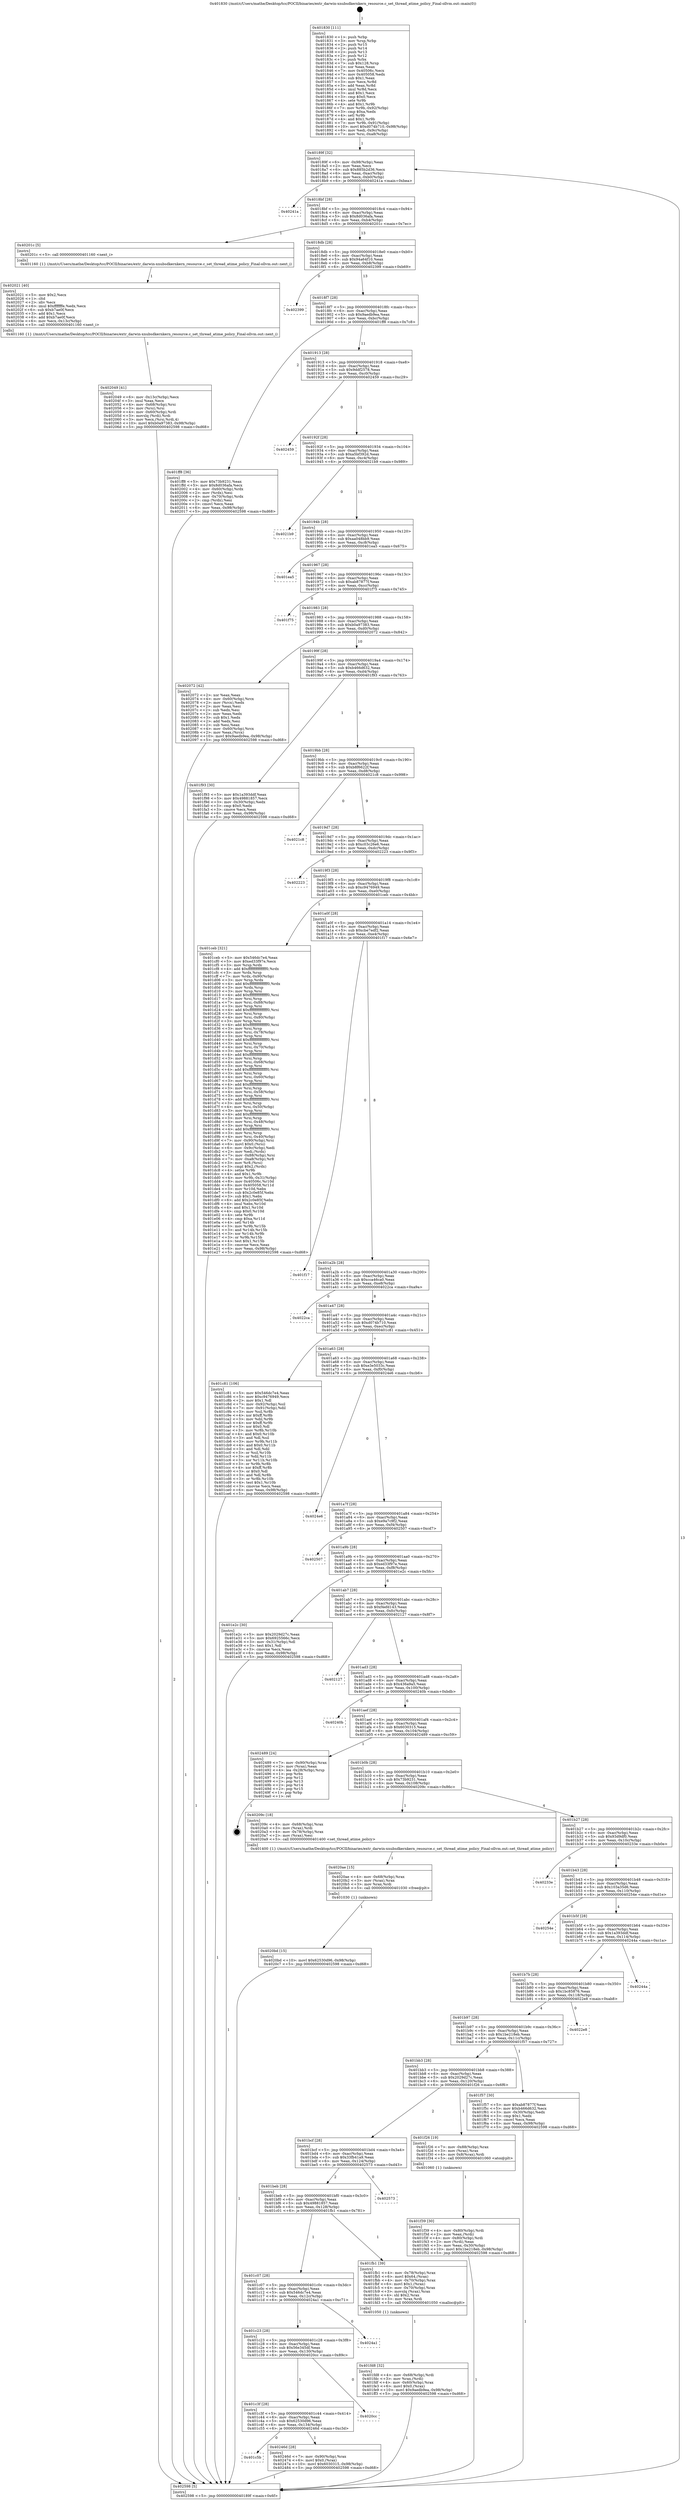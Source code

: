 digraph "0x401830" {
  label = "0x401830 (/mnt/c/Users/mathe/Desktop/tcc/POCII/binaries/extr_darwin-xnubsdkernkern_resource.c_set_thread_atime_policy_Final-ollvm.out::main(0))"
  labelloc = "t"
  node[shape=record]

  Entry [label="",width=0.3,height=0.3,shape=circle,fillcolor=black,style=filled]
  "0x40189f" [label="{
     0x40189f [32]\l
     | [instrs]\l
     &nbsp;&nbsp;0x40189f \<+6\>: mov -0x98(%rbp),%eax\l
     &nbsp;&nbsp;0x4018a5 \<+2\>: mov %eax,%ecx\l
     &nbsp;&nbsp;0x4018a7 \<+6\>: sub $0x885b2d36,%ecx\l
     &nbsp;&nbsp;0x4018ad \<+6\>: mov %eax,-0xac(%rbp)\l
     &nbsp;&nbsp;0x4018b3 \<+6\>: mov %ecx,-0xb0(%rbp)\l
     &nbsp;&nbsp;0x4018b9 \<+6\>: je 000000000040241a \<main+0xbea\>\l
  }"]
  "0x40241a" [label="{
     0x40241a\l
  }", style=dashed]
  "0x4018bf" [label="{
     0x4018bf [28]\l
     | [instrs]\l
     &nbsp;&nbsp;0x4018bf \<+5\>: jmp 00000000004018c4 \<main+0x94\>\l
     &nbsp;&nbsp;0x4018c4 \<+6\>: mov -0xac(%rbp),%eax\l
     &nbsp;&nbsp;0x4018ca \<+5\>: sub $0x8d036afa,%eax\l
     &nbsp;&nbsp;0x4018cf \<+6\>: mov %eax,-0xb4(%rbp)\l
     &nbsp;&nbsp;0x4018d5 \<+6\>: je 000000000040201c \<main+0x7ec\>\l
  }"]
  Exit [label="",width=0.3,height=0.3,shape=circle,fillcolor=black,style=filled,peripheries=2]
  "0x40201c" [label="{
     0x40201c [5]\l
     | [instrs]\l
     &nbsp;&nbsp;0x40201c \<+5\>: call 0000000000401160 \<next_i\>\l
     | [calls]\l
     &nbsp;&nbsp;0x401160 \{1\} (/mnt/c/Users/mathe/Desktop/tcc/POCII/binaries/extr_darwin-xnubsdkernkern_resource.c_set_thread_atime_policy_Final-ollvm.out::next_i)\l
  }"]
  "0x4018db" [label="{
     0x4018db [28]\l
     | [instrs]\l
     &nbsp;&nbsp;0x4018db \<+5\>: jmp 00000000004018e0 \<main+0xb0\>\l
     &nbsp;&nbsp;0x4018e0 \<+6\>: mov -0xac(%rbp),%eax\l
     &nbsp;&nbsp;0x4018e6 \<+5\>: sub $0x94a64f10,%eax\l
     &nbsp;&nbsp;0x4018eb \<+6\>: mov %eax,-0xb8(%rbp)\l
     &nbsp;&nbsp;0x4018f1 \<+6\>: je 0000000000402399 \<main+0xb69\>\l
  }"]
  "0x401c5b" [label="{
     0x401c5b\l
  }", style=dashed]
  "0x402399" [label="{
     0x402399\l
  }", style=dashed]
  "0x4018f7" [label="{
     0x4018f7 [28]\l
     | [instrs]\l
     &nbsp;&nbsp;0x4018f7 \<+5\>: jmp 00000000004018fc \<main+0xcc\>\l
     &nbsp;&nbsp;0x4018fc \<+6\>: mov -0xac(%rbp),%eax\l
     &nbsp;&nbsp;0x401902 \<+5\>: sub $0x9aedb9ea,%eax\l
     &nbsp;&nbsp;0x401907 \<+6\>: mov %eax,-0xbc(%rbp)\l
     &nbsp;&nbsp;0x40190d \<+6\>: je 0000000000401ff8 \<main+0x7c8\>\l
  }"]
  "0x40246d" [label="{
     0x40246d [28]\l
     | [instrs]\l
     &nbsp;&nbsp;0x40246d \<+7\>: mov -0x90(%rbp),%rax\l
     &nbsp;&nbsp;0x402474 \<+6\>: movl $0x0,(%rax)\l
     &nbsp;&nbsp;0x40247a \<+10\>: movl $0x6030315,-0x98(%rbp)\l
     &nbsp;&nbsp;0x402484 \<+5\>: jmp 0000000000402598 \<main+0xd68\>\l
  }"]
  "0x401ff8" [label="{
     0x401ff8 [36]\l
     | [instrs]\l
     &nbsp;&nbsp;0x401ff8 \<+5\>: mov $0x73b9231,%eax\l
     &nbsp;&nbsp;0x401ffd \<+5\>: mov $0x8d036afa,%ecx\l
     &nbsp;&nbsp;0x402002 \<+4\>: mov -0x60(%rbp),%rdx\l
     &nbsp;&nbsp;0x402006 \<+2\>: mov (%rdx),%esi\l
     &nbsp;&nbsp;0x402008 \<+4\>: mov -0x70(%rbp),%rdx\l
     &nbsp;&nbsp;0x40200c \<+2\>: cmp (%rdx),%esi\l
     &nbsp;&nbsp;0x40200e \<+3\>: cmovl %ecx,%eax\l
     &nbsp;&nbsp;0x402011 \<+6\>: mov %eax,-0x98(%rbp)\l
     &nbsp;&nbsp;0x402017 \<+5\>: jmp 0000000000402598 \<main+0xd68\>\l
  }"]
  "0x401913" [label="{
     0x401913 [28]\l
     | [instrs]\l
     &nbsp;&nbsp;0x401913 \<+5\>: jmp 0000000000401918 \<main+0xe8\>\l
     &nbsp;&nbsp;0x401918 \<+6\>: mov -0xac(%rbp),%eax\l
     &nbsp;&nbsp;0x40191e \<+5\>: sub $0x9ddf2578,%eax\l
     &nbsp;&nbsp;0x401923 \<+6\>: mov %eax,-0xc0(%rbp)\l
     &nbsp;&nbsp;0x401929 \<+6\>: je 0000000000402459 \<main+0xc29\>\l
  }"]
  "0x401c3f" [label="{
     0x401c3f [28]\l
     | [instrs]\l
     &nbsp;&nbsp;0x401c3f \<+5\>: jmp 0000000000401c44 \<main+0x414\>\l
     &nbsp;&nbsp;0x401c44 \<+6\>: mov -0xac(%rbp),%eax\l
     &nbsp;&nbsp;0x401c4a \<+5\>: sub $0x62530d96,%eax\l
     &nbsp;&nbsp;0x401c4f \<+6\>: mov %eax,-0x134(%rbp)\l
     &nbsp;&nbsp;0x401c55 \<+6\>: je 000000000040246d \<main+0xc3d\>\l
  }"]
  "0x402459" [label="{
     0x402459\l
  }", style=dashed]
  "0x40192f" [label="{
     0x40192f [28]\l
     | [instrs]\l
     &nbsp;&nbsp;0x40192f \<+5\>: jmp 0000000000401934 \<main+0x104\>\l
     &nbsp;&nbsp;0x401934 \<+6\>: mov -0xac(%rbp),%eax\l
     &nbsp;&nbsp;0x40193a \<+5\>: sub $0xa5bf392d,%eax\l
     &nbsp;&nbsp;0x40193f \<+6\>: mov %eax,-0xc4(%rbp)\l
     &nbsp;&nbsp;0x401945 \<+6\>: je 00000000004021b9 \<main+0x989\>\l
  }"]
  "0x4020cc" [label="{
     0x4020cc\l
  }", style=dashed]
  "0x4021b9" [label="{
     0x4021b9\l
  }", style=dashed]
  "0x40194b" [label="{
     0x40194b [28]\l
     | [instrs]\l
     &nbsp;&nbsp;0x40194b \<+5\>: jmp 0000000000401950 \<main+0x120\>\l
     &nbsp;&nbsp;0x401950 \<+6\>: mov -0xac(%rbp),%eax\l
     &nbsp;&nbsp;0x401956 \<+5\>: sub $0xaa048bb9,%eax\l
     &nbsp;&nbsp;0x40195b \<+6\>: mov %eax,-0xc8(%rbp)\l
     &nbsp;&nbsp;0x401961 \<+6\>: je 0000000000401ea5 \<main+0x675\>\l
  }"]
  "0x401c23" [label="{
     0x401c23 [28]\l
     | [instrs]\l
     &nbsp;&nbsp;0x401c23 \<+5\>: jmp 0000000000401c28 \<main+0x3f8\>\l
     &nbsp;&nbsp;0x401c28 \<+6\>: mov -0xac(%rbp),%eax\l
     &nbsp;&nbsp;0x401c2e \<+5\>: sub $0x56e345df,%eax\l
     &nbsp;&nbsp;0x401c33 \<+6\>: mov %eax,-0x130(%rbp)\l
     &nbsp;&nbsp;0x401c39 \<+6\>: je 00000000004020cc \<main+0x89c\>\l
  }"]
  "0x401ea5" [label="{
     0x401ea5\l
  }", style=dashed]
  "0x401967" [label="{
     0x401967 [28]\l
     | [instrs]\l
     &nbsp;&nbsp;0x401967 \<+5\>: jmp 000000000040196c \<main+0x13c\>\l
     &nbsp;&nbsp;0x40196c \<+6\>: mov -0xac(%rbp),%eax\l
     &nbsp;&nbsp;0x401972 \<+5\>: sub $0xab87877f,%eax\l
     &nbsp;&nbsp;0x401977 \<+6\>: mov %eax,-0xcc(%rbp)\l
     &nbsp;&nbsp;0x40197d \<+6\>: je 0000000000401f75 \<main+0x745\>\l
  }"]
  "0x4024a1" [label="{
     0x4024a1\l
  }", style=dashed]
  "0x401f75" [label="{
     0x401f75\l
  }", style=dashed]
  "0x401983" [label="{
     0x401983 [28]\l
     | [instrs]\l
     &nbsp;&nbsp;0x401983 \<+5\>: jmp 0000000000401988 \<main+0x158\>\l
     &nbsp;&nbsp;0x401988 \<+6\>: mov -0xac(%rbp),%eax\l
     &nbsp;&nbsp;0x40198e \<+5\>: sub $0xb0a97383,%eax\l
     &nbsp;&nbsp;0x401993 \<+6\>: mov %eax,-0xd0(%rbp)\l
     &nbsp;&nbsp;0x401999 \<+6\>: je 0000000000402072 \<main+0x842\>\l
  }"]
  "0x4020bd" [label="{
     0x4020bd [15]\l
     | [instrs]\l
     &nbsp;&nbsp;0x4020bd \<+10\>: movl $0x62530d96,-0x98(%rbp)\l
     &nbsp;&nbsp;0x4020c7 \<+5\>: jmp 0000000000402598 \<main+0xd68\>\l
  }"]
  "0x402072" [label="{
     0x402072 [42]\l
     | [instrs]\l
     &nbsp;&nbsp;0x402072 \<+2\>: xor %eax,%eax\l
     &nbsp;&nbsp;0x402074 \<+4\>: mov -0x60(%rbp),%rcx\l
     &nbsp;&nbsp;0x402078 \<+2\>: mov (%rcx),%edx\l
     &nbsp;&nbsp;0x40207a \<+2\>: mov %eax,%esi\l
     &nbsp;&nbsp;0x40207c \<+2\>: sub %edx,%esi\l
     &nbsp;&nbsp;0x40207e \<+2\>: mov %eax,%edx\l
     &nbsp;&nbsp;0x402080 \<+3\>: sub $0x1,%edx\l
     &nbsp;&nbsp;0x402083 \<+2\>: add %edx,%esi\l
     &nbsp;&nbsp;0x402085 \<+2\>: sub %esi,%eax\l
     &nbsp;&nbsp;0x402087 \<+4\>: mov -0x60(%rbp),%rcx\l
     &nbsp;&nbsp;0x40208b \<+2\>: mov %eax,(%rcx)\l
     &nbsp;&nbsp;0x40208d \<+10\>: movl $0x9aedb9ea,-0x98(%rbp)\l
     &nbsp;&nbsp;0x402097 \<+5\>: jmp 0000000000402598 \<main+0xd68\>\l
  }"]
  "0x40199f" [label="{
     0x40199f [28]\l
     | [instrs]\l
     &nbsp;&nbsp;0x40199f \<+5\>: jmp 00000000004019a4 \<main+0x174\>\l
     &nbsp;&nbsp;0x4019a4 \<+6\>: mov -0xac(%rbp),%eax\l
     &nbsp;&nbsp;0x4019aa \<+5\>: sub $0xb466d632,%eax\l
     &nbsp;&nbsp;0x4019af \<+6\>: mov %eax,-0xd4(%rbp)\l
     &nbsp;&nbsp;0x4019b5 \<+6\>: je 0000000000401f93 \<main+0x763\>\l
  }"]
  "0x4020ae" [label="{
     0x4020ae [15]\l
     | [instrs]\l
     &nbsp;&nbsp;0x4020ae \<+4\>: mov -0x68(%rbp),%rax\l
     &nbsp;&nbsp;0x4020b2 \<+3\>: mov (%rax),%rax\l
     &nbsp;&nbsp;0x4020b5 \<+3\>: mov %rax,%rdi\l
     &nbsp;&nbsp;0x4020b8 \<+5\>: call 0000000000401030 \<free@plt\>\l
     | [calls]\l
     &nbsp;&nbsp;0x401030 \{1\} (unknown)\l
  }"]
  "0x401f93" [label="{
     0x401f93 [30]\l
     | [instrs]\l
     &nbsp;&nbsp;0x401f93 \<+5\>: mov $0x1a393ddf,%eax\l
     &nbsp;&nbsp;0x401f98 \<+5\>: mov $0x49881857,%ecx\l
     &nbsp;&nbsp;0x401f9d \<+3\>: mov -0x30(%rbp),%edx\l
     &nbsp;&nbsp;0x401fa0 \<+3\>: cmp $0x0,%edx\l
     &nbsp;&nbsp;0x401fa3 \<+3\>: cmove %ecx,%eax\l
     &nbsp;&nbsp;0x401fa6 \<+6\>: mov %eax,-0x98(%rbp)\l
     &nbsp;&nbsp;0x401fac \<+5\>: jmp 0000000000402598 \<main+0xd68\>\l
  }"]
  "0x4019bb" [label="{
     0x4019bb [28]\l
     | [instrs]\l
     &nbsp;&nbsp;0x4019bb \<+5\>: jmp 00000000004019c0 \<main+0x190\>\l
     &nbsp;&nbsp;0x4019c0 \<+6\>: mov -0xac(%rbp),%eax\l
     &nbsp;&nbsp;0x4019c6 \<+5\>: sub $0xb8f6622f,%eax\l
     &nbsp;&nbsp;0x4019cb \<+6\>: mov %eax,-0xd8(%rbp)\l
     &nbsp;&nbsp;0x4019d1 \<+6\>: je 00000000004021c8 \<main+0x998\>\l
  }"]
  "0x402049" [label="{
     0x402049 [41]\l
     | [instrs]\l
     &nbsp;&nbsp;0x402049 \<+6\>: mov -0x13c(%rbp),%ecx\l
     &nbsp;&nbsp;0x40204f \<+3\>: imul %eax,%ecx\l
     &nbsp;&nbsp;0x402052 \<+4\>: mov -0x68(%rbp),%rsi\l
     &nbsp;&nbsp;0x402056 \<+3\>: mov (%rsi),%rsi\l
     &nbsp;&nbsp;0x402059 \<+4\>: mov -0x60(%rbp),%rdi\l
     &nbsp;&nbsp;0x40205d \<+3\>: movslq (%rdi),%rdi\l
     &nbsp;&nbsp;0x402060 \<+3\>: mov %ecx,(%rsi,%rdi,4)\l
     &nbsp;&nbsp;0x402063 \<+10\>: movl $0xb0a97383,-0x98(%rbp)\l
     &nbsp;&nbsp;0x40206d \<+5\>: jmp 0000000000402598 \<main+0xd68\>\l
  }"]
  "0x4021c8" [label="{
     0x4021c8\l
  }", style=dashed]
  "0x4019d7" [label="{
     0x4019d7 [28]\l
     | [instrs]\l
     &nbsp;&nbsp;0x4019d7 \<+5\>: jmp 00000000004019dc \<main+0x1ac\>\l
     &nbsp;&nbsp;0x4019dc \<+6\>: mov -0xac(%rbp),%eax\l
     &nbsp;&nbsp;0x4019e2 \<+5\>: sub $0xc03c26e6,%eax\l
     &nbsp;&nbsp;0x4019e7 \<+6\>: mov %eax,-0xdc(%rbp)\l
     &nbsp;&nbsp;0x4019ed \<+6\>: je 0000000000402223 \<main+0x9f3\>\l
  }"]
  "0x402021" [label="{
     0x402021 [40]\l
     | [instrs]\l
     &nbsp;&nbsp;0x402021 \<+5\>: mov $0x2,%ecx\l
     &nbsp;&nbsp;0x402026 \<+1\>: cltd\l
     &nbsp;&nbsp;0x402027 \<+2\>: idiv %ecx\l
     &nbsp;&nbsp;0x402029 \<+6\>: imul $0xfffffffe,%edx,%ecx\l
     &nbsp;&nbsp;0x40202f \<+6\>: sub $0xb7ae0f,%ecx\l
     &nbsp;&nbsp;0x402035 \<+3\>: add $0x1,%ecx\l
     &nbsp;&nbsp;0x402038 \<+6\>: add $0xb7ae0f,%ecx\l
     &nbsp;&nbsp;0x40203e \<+6\>: mov %ecx,-0x13c(%rbp)\l
     &nbsp;&nbsp;0x402044 \<+5\>: call 0000000000401160 \<next_i\>\l
     | [calls]\l
     &nbsp;&nbsp;0x401160 \{1\} (/mnt/c/Users/mathe/Desktop/tcc/POCII/binaries/extr_darwin-xnubsdkernkern_resource.c_set_thread_atime_policy_Final-ollvm.out::next_i)\l
  }"]
  "0x402223" [label="{
     0x402223\l
  }", style=dashed]
  "0x4019f3" [label="{
     0x4019f3 [28]\l
     | [instrs]\l
     &nbsp;&nbsp;0x4019f3 \<+5\>: jmp 00000000004019f8 \<main+0x1c8\>\l
     &nbsp;&nbsp;0x4019f8 \<+6\>: mov -0xac(%rbp),%eax\l
     &nbsp;&nbsp;0x4019fe \<+5\>: sub $0xc9476949,%eax\l
     &nbsp;&nbsp;0x401a03 \<+6\>: mov %eax,-0xe0(%rbp)\l
     &nbsp;&nbsp;0x401a09 \<+6\>: je 0000000000401ceb \<main+0x4bb\>\l
  }"]
  "0x401fd8" [label="{
     0x401fd8 [32]\l
     | [instrs]\l
     &nbsp;&nbsp;0x401fd8 \<+4\>: mov -0x68(%rbp),%rdi\l
     &nbsp;&nbsp;0x401fdc \<+3\>: mov %rax,(%rdi)\l
     &nbsp;&nbsp;0x401fdf \<+4\>: mov -0x60(%rbp),%rax\l
     &nbsp;&nbsp;0x401fe3 \<+6\>: movl $0x0,(%rax)\l
     &nbsp;&nbsp;0x401fe9 \<+10\>: movl $0x9aedb9ea,-0x98(%rbp)\l
     &nbsp;&nbsp;0x401ff3 \<+5\>: jmp 0000000000402598 \<main+0xd68\>\l
  }"]
  "0x401ceb" [label="{
     0x401ceb [321]\l
     | [instrs]\l
     &nbsp;&nbsp;0x401ceb \<+5\>: mov $0x546dc7e4,%eax\l
     &nbsp;&nbsp;0x401cf0 \<+5\>: mov $0xed33f97e,%ecx\l
     &nbsp;&nbsp;0x401cf5 \<+3\>: mov %rsp,%rdx\l
     &nbsp;&nbsp;0x401cf8 \<+4\>: add $0xfffffffffffffff0,%rdx\l
     &nbsp;&nbsp;0x401cfc \<+3\>: mov %rdx,%rsp\l
     &nbsp;&nbsp;0x401cff \<+7\>: mov %rdx,-0x90(%rbp)\l
     &nbsp;&nbsp;0x401d06 \<+3\>: mov %rsp,%rdx\l
     &nbsp;&nbsp;0x401d09 \<+4\>: add $0xfffffffffffffff0,%rdx\l
     &nbsp;&nbsp;0x401d0d \<+3\>: mov %rdx,%rsp\l
     &nbsp;&nbsp;0x401d10 \<+3\>: mov %rsp,%rsi\l
     &nbsp;&nbsp;0x401d13 \<+4\>: add $0xfffffffffffffff0,%rsi\l
     &nbsp;&nbsp;0x401d17 \<+3\>: mov %rsi,%rsp\l
     &nbsp;&nbsp;0x401d1a \<+7\>: mov %rsi,-0x88(%rbp)\l
     &nbsp;&nbsp;0x401d21 \<+3\>: mov %rsp,%rsi\l
     &nbsp;&nbsp;0x401d24 \<+4\>: add $0xfffffffffffffff0,%rsi\l
     &nbsp;&nbsp;0x401d28 \<+3\>: mov %rsi,%rsp\l
     &nbsp;&nbsp;0x401d2b \<+4\>: mov %rsi,-0x80(%rbp)\l
     &nbsp;&nbsp;0x401d2f \<+3\>: mov %rsp,%rsi\l
     &nbsp;&nbsp;0x401d32 \<+4\>: add $0xfffffffffffffff0,%rsi\l
     &nbsp;&nbsp;0x401d36 \<+3\>: mov %rsi,%rsp\l
     &nbsp;&nbsp;0x401d39 \<+4\>: mov %rsi,-0x78(%rbp)\l
     &nbsp;&nbsp;0x401d3d \<+3\>: mov %rsp,%rsi\l
     &nbsp;&nbsp;0x401d40 \<+4\>: add $0xfffffffffffffff0,%rsi\l
     &nbsp;&nbsp;0x401d44 \<+3\>: mov %rsi,%rsp\l
     &nbsp;&nbsp;0x401d47 \<+4\>: mov %rsi,-0x70(%rbp)\l
     &nbsp;&nbsp;0x401d4b \<+3\>: mov %rsp,%rsi\l
     &nbsp;&nbsp;0x401d4e \<+4\>: add $0xfffffffffffffff0,%rsi\l
     &nbsp;&nbsp;0x401d52 \<+3\>: mov %rsi,%rsp\l
     &nbsp;&nbsp;0x401d55 \<+4\>: mov %rsi,-0x68(%rbp)\l
     &nbsp;&nbsp;0x401d59 \<+3\>: mov %rsp,%rsi\l
     &nbsp;&nbsp;0x401d5c \<+4\>: add $0xfffffffffffffff0,%rsi\l
     &nbsp;&nbsp;0x401d60 \<+3\>: mov %rsi,%rsp\l
     &nbsp;&nbsp;0x401d63 \<+4\>: mov %rsi,-0x60(%rbp)\l
     &nbsp;&nbsp;0x401d67 \<+3\>: mov %rsp,%rsi\l
     &nbsp;&nbsp;0x401d6a \<+4\>: add $0xfffffffffffffff0,%rsi\l
     &nbsp;&nbsp;0x401d6e \<+3\>: mov %rsi,%rsp\l
     &nbsp;&nbsp;0x401d71 \<+4\>: mov %rsi,-0x58(%rbp)\l
     &nbsp;&nbsp;0x401d75 \<+3\>: mov %rsp,%rsi\l
     &nbsp;&nbsp;0x401d78 \<+4\>: add $0xfffffffffffffff0,%rsi\l
     &nbsp;&nbsp;0x401d7c \<+3\>: mov %rsi,%rsp\l
     &nbsp;&nbsp;0x401d7f \<+4\>: mov %rsi,-0x50(%rbp)\l
     &nbsp;&nbsp;0x401d83 \<+3\>: mov %rsp,%rsi\l
     &nbsp;&nbsp;0x401d86 \<+4\>: add $0xfffffffffffffff0,%rsi\l
     &nbsp;&nbsp;0x401d8a \<+3\>: mov %rsi,%rsp\l
     &nbsp;&nbsp;0x401d8d \<+4\>: mov %rsi,-0x48(%rbp)\l
     &nbsp;&nbsp;0x401d91 \<+3\>: mov %rsp,%rsi\l
     &nbsp;&nbsp;0x401d94 \<+4\>: add $0xfffffffffffffff0,%rsi\l
     &nbsp;&nbsp;0x401d98 \<+3\>: mov %rsi,%rsp\l
     &nbsp;&nbsp;0x401d9b \<+4\>: mov %rsi,-0x40(%rbp)\l
     &nbsp;&nbsp;0x401d9f \<+7\>: mov -0x90(%rbp),%rsi\l
     &nbsp;&nbsp;0x401da6 \<+6\>: movl $0x0,(%rsi)\l
     &nbsp;&nbsp;0x401dac \<+6\>: mov -0x9c(%rbp),%edi\l
     &nbsp;&nbsp;0x401db2 \<+2\>: mov %edi,(%rdx)\l
     &nbsp;&nbsp;0x401db4 \<+7\>: mov -0x88(%rbp),%rsi\l
     &nbsp;&nbsp;0x401dbb \<+7\>: mov -0xa8(%rbp),%r8\l
     &nbsp;&nbsp;0x401dc2 \<+3\>: mov %r8,(%rsi)\l
     &nbsp;&nbsp;0x401dc5 \<+3\>: cmpl $0x2,(%rdx)\l
     &nbsp;&nbsp;0x401dc8 \<+4\>: setne %r9b\l
     &nbsp;&nbsp;0x401dcc \<+4\>: and $0x1,%r9b\l
     &nbsp;&nbsp;0x401dd0 \<+4\>: mov %r9b,-0x31(%rbp)\l
     &nbsp;&nbsp;0x401dd4 \<+8\>: mov 0x40506c,%r10d\l
     &nbsp;&nbsp;0x401ddc \<+8\>: mov 0x405058,%r11d\l
     &nbsp;&nbsp;0x401de4 \<+3\>: mov %r10d,%ebx\l
     &nbsp;&nbsp;0x401de7 \<+6\>: sub $0x2c0e85f,%ebx\l
     &nbsp;&nbsp;0x401ded \<+3\>: sub $0x1,%ebx\l
     &nbsp;&nbsp;0x401df0 \<+6\>: add $0x2c0e85f,%ebx\l
     &nbsp;&nbsp;0x401df6 \<+4\>: imul %ebx,%r10d\l
     &nbsp;&nbsp;0x401dfa \<+4\>: and $0x1,%r10d\l
     &nbsp;&nbsp;0x401dfe \<+4\>: cmp $0x0,%r10d\l
     &nbsp;&nbsp;0x401e02 \<+4\>: sete %r9b\l
     &nbsp;&nbsp;0x401e06 \<+4\>: cmp $0xa,%r11d\l
     &nbsp;&nbsp;0x401e0a \<+4\>: setl %r14b\l
     &nbsp;&nbsp;0x401e0e \<+3\>: mov %r9b,%r15b\l
     &nbsp;&nbsp;0x401e11 \<+3\>: and %r14b,%r15b\l
     &nbsp;&nbsp;0x401e14 \<+3\>: xor %r14b,%r9b\l
     &nbsp;&nbsp;0x401e17 \<+3\>: or %r9b,%r15b\l
     &nbsp;&nbsp;0x401e1a \<+4\>: test $0x1,%r15b\l
     &nbsp;&nbsp;0x401e1e \<+3\>: cmovne %ecx,%eax\l
     &nbsp;&nbsp;0x401e21 \<+6\>: mov %eax,-0x98(%rbp)\l
     &nbsp;&nbsp;0x401e27 \<+5\>: jmp 0000000000402598 \<main+0xd68\>\l
  }"]
  "0x401a0f" [label="{
     0x401a0f [28]\l
     | [instrs]\l
     &nbsp;&nbsp;0x401a0f \<+5\>: jmp 0000000000401a14 \<main+0x1e4\>\l
     &nbsp;&nbsp;0x401a14 \<+6\>: mov -0xac(%rbp),%eax\l
     &nbsp;&nbsp;0x401a1a \<+5\>: sub $0xcbe7edf2,%eax\l
     &nbsp;&nbsp;0x401a1f \<+6\>: mov %eax,-0xe4(%rbp)\l
     &nbsp;&nbsp;0x401a25 \<+6\>: je 0000000000401f17 \<main+0x6e7\>\l
  }"]
  "0x401c07" [label="{
     0x401c07 [28]\l
     | [instrs]\l
     &nbsp;&nbsp;0x401c07 \<+5\>: jmp 0000000000401c0c \<main+0x3dc\>\l
     &nbsp;&nbsp;0x401c0c \<+6\>: mov -0xac(%rbp),%eax\l
     &nbsp;&nbsp;0x401c12 \<+5\>: sub $0x546dc7e4,%eax\l
     &nbsp;&nbsp;0x401c17 \<+6\>: mov %eax,-0x12c(%rbp)\l
     &nbsp;&nbsp;0x401c1d \<+6\>: je 00000000004024a1 \<main+0xc71\>\l
  }"]
  "0x401f17" [label="{
     0x401f17\l
  }", style=dashed]
  "0x401a2b" [label="{
     0x401a2b [28]\l
     | [instrs]\l
     &nbsp;&nbsp;0x401a2b \<+5\>: jmp 0000000000401a30 \<main+0x200\>\l
     &nbsp;&nbsp;0x401a30 \<+6\>: mov -0xac(%rbp),%eax\l
     &nbsp;&nbsp;0x401a36 \<+5\>: sub $0xcca46ca0,%eax\l
     &nbsp;&nbsp;0x401a3b \<+6\>: mov %eax,-0xe8(%rbp)\l
     &nbsp;&nbsp;0x401a41 \<+6\>: je 00000000004022ca \<main+0xa9a\>\l
  }"]
  "0x401fb1" [label="{
     0x401fb1 [39]\l
     | [instrs]\l
     &nbsp;&nbsp;0x401fb1 \<+4\>: mov -0x78(%rbp),%rax\l
     &nbsp;&nbsp;0x401fb5 \<+6\>: movl $0x64,(%rax)\l
     &nbsp;&nbsp;0x401fbb \<+4\>: mov -0x70(%rbp),%rax\l
     &nbsp;&nbsp;0x401fbf \<+6\>: movl $0x1,(%rax)\l
     &nbsp;&nbsp;0x401fc5 \<+4\>: mov -0x70(%rbp),%rax\l
     &nbsp;&nbsp;0x401fc9 \<+3\>: movslq (%rax),%rax\l
     &nbsp;&nbsp;0x401fcc \<+4\>: shl $0x2,%rax\l
     &nbsp;&nbsp;0x401fd0 \<+3\>: mov %rax,%rdi\l
     &nbsp;&nbsp;0x401fd3 \<+5\>: call 0000000000401050 \<malloc@plt\>\l
     | [calls]\l
     &nbsp;&nbsp;0x401050 \{1\} (unknown)\l
  }"]
  "0x4022ca" [label="{
     0x4022ca\l
  }", style=dashed]
  "0x401a47" [label="{
     0x401a47 [28]\l
     | [instrs]\l
     &nbsp;&nbsp;0x401a47 \<+5\>: jmp 0000000000401a4c \<main+0x21c\>\l
     &nbsp;&nbsp;0x401a4c \<+6\>: mov -0xac(%rbp),%eax\l
     &nbsp;&nbsp;0x401a52 \<+5\>: sub $0xd074b710,%eax\l
     &nbsp;&nbsp;0x401a57 \<+6\>: mov %eax,-0xec(%rbp)\l
     &nbsp;&nbsp;0x401a5d \<+6\>: je 0000000000401c81 \<main+0x451\>\l
  }"]
  "0x401beb" [label="{
     0x401beb [28]\l
     | [instrs]\l
     &nbsp;&nbsp;0x401beb \<+5\>: jmp 0000000000401bf0 \<main+0x3c0\>\l
     &nbsp;&nbsp;0x401bf0 \<+6\>: mov -0xac(%rbp),%eax\l
     &nbsp;&nbsp;0x401bf6 \<+5\>: sub $0x49881857,%eax\l
     &nbsp;&nbsp;0x401bfb \<+6\>: mov %eax,-0x128(%rbp)\l
     &nbsp;&nbsp;0x401c01 \<+6\>: je 0000000000401fb1 \<main+0x781\>\l
  }"]
  "0x401c81" [label="{
     0x401c81 [106]\l
     | [instrs]\l
     &nbsp;&nbsp;0x401c81 \<+5\>: mov $0x546dc7e4,%eax\l
     &nbsp;&nbsp;0x401c86 \<+5\>: mov $0xc9476949,%ecx\l
     &nbsp;&nbsp;0x401c8b \<+2\>: mov $0x1,%dl\l
     &nbsp;&nbsp;0x401c8d \<+7\>: mov -0x92(%rbp),%sil\l
     &nbsp;&nbsp;0x401c94 \<+7\>: mov -0x91(%rbp),%dil\l
     &nbsp;&nbsp;0x401c9b \<+3\>: mov %sil,%r8b\l
     &nbsp;&nbsp;0x401c9e \<+4\>: xor $0xff,%r8b\l
     &nbsp;&nbsp;0x401ca2 \<+3\>: mov %dil,%r9b\l
     &nbsp;&nbsp;0x401ca5 \<+4\>: xor $0xff,%r9b\l
     &nbsp;&nbsp;0x401ca9 \<+3\>: xor $0x0,%dl\l
     &nbsp;&nbsp;0x401cac \<+3\>: mov %r8b,%r10b\l
     &nbsp;&nbsp;0x401caf \<+4\>: and $0x0,%r10b\l
     &nbsp;&nbsp;0x401cb3 \<+3\>: and %dl,%sil\l
     &nbsp;&nbsp;0x401cb6 \<+3\>: mov %r9b,%r11b\l
     &nbsp;&nbsp;0x401cb9 \<+4\>: and $0x0,%r11b\l
     &nbsp;&nbsp;0x401cbd \<+3\>: and %dl,%dil\l
     &nbsp;&nbsp;0x401cc0 \<+3\>: or %sil,%r10b\l
     &nbsp;&nbsp;0x401cc3 \<+3\>: or %dil,%r11b\l
     &nbsp;&nbsp;0x401cc6 \<+3\>: xor %r11b,%r10b\l
     &nbsp;&nbsp;0x401cc9 \<+3\>: or %r9b,%r8b\l
     &nbsp;&nbsp;0x401ccc \<+4\>: xor $0xff,%r8b\l
     &nbsp;&nbsp;0x401cd0 \<+3\>: or $0x0,%dl\l
     &nbsp;&nbsp;0x401cd3 \<+3\>: and %dl,%r8b\l
     &nbsp;&nbsp;0x401cd6 \<+3\>: or %r8b,%r10b\l
     &nbsp;&nbsp;0x401cd9 \<+4\>: test $0x1,%r10b\l
     &nbsp;&nbsp;0x401cdd \<+3\>: cmovne %ecx,%eax\l
     &nbsp;&nbsp;0x401ce0 \<+6\>: mov %eax,-0x98(%rbp)\l
     &nbsp;&nbsp;0x401ce6 \<+5\>: jmp 0000000000402598 \<main+0xd68\>\l
  }"]
  "0x401a63" [label="{
     0x401a63 [28]\l
     | [instrs]\l
     &nbsp;&nbsp;0x401a63 \<+5\>: jmp 0000000000401a68 \<main+0x238\>\l
     &nbsp;&nbsp;0x401a68 \<+6\>: mov -0xac(%rbp),%eax\l
     &nbsp;&nbsp;0x401a6e \<+5\>: sub $0xe3e5033c,%eax\l
     &nbsp;&nbsp;0x401a73 \<+6\>: mov %eax,-0xf0(%rbp)\l
     &nbsp;&nbsp;0x401a79 \<+6\>: je 00000000004024e6 \<main+0xcb6\>\l
  }"]
  "0x402598" [label="{
     0x402598 [5]\l
     | [instrs]\l
     &nbsp;&nbsp;0x402598 \<+5\>: jmp 000000000040189f \<main+0x6f\>\l
  }"]
  "0x401830" [label="{
     0x401830 [111]\l
     | [instrs]\l
     &nbsp;&nbsp;0x401830 \<+1\>: push %rbp\l
     &nbsp;&nbsp;0x401831 \<+3\>: mov %rsp,%rbp\l
     &nbsp;&nbsp;0x401834 \<+2\>: push %r15\l
     &nbsp;&nbsp;0x401836 \<+2\>: push %r14\l
     &nbsp;&nbsp;0x401838 \<+2\>: push %r13\l
     &nbsp;&nbsp;0x40183a \<+2\>: push %r12\l
     &nbsp;&nbsp;0x40183c \<+1\>: push %rbx\l
     &nbsp;&nbsp;0x40183d \<+7\>: sub $0x128,%rsp\l
     &nbsp;&nbsp;0x401844 \<+2\>: xor %eax,%eax\l
     &nbsp;&nbsp;0x401846 \<+7\>: mov 0x40506c,%ecx\l
     &nbsp;&nbsp;0x40184d \<+7\>: mov 0x405058,%edx\l
     &nbsp;&nbsp;0x401854 \<+3\>: sub $0x1,%eax\l
     &nbsp;&nbsp;0x401857 \<+3\>: mov %ecx,%r8d\l
     &nbsp;&nbsp;0x40185a \<+3\>: add %eax,%r8d\l
     &nbsp;&nbsp;0x40185d \<+4\>: imul %r8d,%ecx\l
     &nbsp;&nbsp;0x401861 \<+3\>: and $0x1,%ecx\l
     &nbsp;&nbsp;0x401864 \<+3\>: cmp $0x0,%ecx\l
     &nbsp;&nbsp;0x401867 \<+4\>: sete %r9b\l
     &nbsp;&nbsp;0x40186b \<+4\>: and $0x1,%r9b\l
     &nbsp;&nbsp;0x40186f \<+7\>: mov %r9b,-0x92(%rbp)\l
     &nbsp;&nbsp;0x401876 \<+3\>: cmp $0xa,%edx\l
     &nbsp;&nbsp;0x401879 \<+4\>: setl %r9b\l
     &nbsp;&nbsp;0x40187d \<+4\>: and $0x1,%r9b\l
     &nbsp;&nbsp;0x401881 \<+7\>: mov %r9b,-0x91(%rbp)\l
     &nbsp;&nbsp;0x401888 \<+10\>: movl $0xd074b710,-0x98(%rbp)\l
     &nbsp;&nbsp;0x401892 \<+6\>: mov %edi,-0x9c(%rbp)\l
     &nbsp;&nbsp;0x401898 \<+7\>: mov %rsi,-0xa8(%rbp)\l
  }"]
  "0x402573" [label="{
     0x402573\l
  }", style=dashed]
  "0x401f39" [label="{
     0x401f39 [30]\l
     | [instrs]\l
     &nbsp;&nbsp;0x401f39 \<+4\>: mov -0x80(%rbp),%rdi\l
     &nbsp;&nbsp;0x401f3d \<+2\>: mov %eax,(%rdi)\l
     &nbsp;&nbsp;0x401f3f \<+4\>: mov -0x80(%rbp),%rdi\l
     &nbsp;&nbsp;0x401f43 \<+2\>: mov (%rdi),%eax\l
     &nbsp;&nbsp;0x401f45 \<+3\>: mov %eax,-0x30(%rbp)\l
     &nbsp;&nbsp;0x401f48 \<+10\>: movl $0x1be218eb,-0x98(%rbp)\l
     &nbsp;&nbsp;0x401f52 \<+5\>: jmp 0000000000402598 \<main+0xd68\>\l
  }"]
  "0x4024e6" [label="{
     0x4024e6\l
  }", style=dashed]
  "0x401a7f" [label="{
     0x401a7f [28]\l
     | [instrs]\l
     &nbsp;&nbsp;0x401a7f \<+5\>: jmp 0000000000401a84 \<main+0x254\>\l
     &nbsp;&nbsp;0x401a84 \<+6\>: mov -0xac(%rbp),%eax\l
     &nbsp;&nbsp;0x401a8a \<+5\>: sub $0xe9a7c9f2,%eax\l
     &nbsp;&nbsp;0x401a8f \<+6\>: mov %eax,-0xf4(%rbp)\l
     &nbsp;&nbsp;0x401a95 \<+6\>: je 0000000000402507 \<main+0xcd7\>\l
  }"]
  "0x401bcf" [label="{
     0x401bcf [28]\l
     | [instrs]\l
     &nbsp;&nbsp;0x401bcf \<+5\>: jmp 0000000000401bd4 \<main+0x3a4\>\l
     &nbsp;&nbsp;0x401bd4 \<+6\>: mov -0xac(%rbp),%eax\l
     &nbsp;&nbsp;0x401bda \<+5\>: sub $0x33fb41a9,%eax\l
     &nbsp;&nbsp;0x401bdf \<+6\>: mov %eax,-0x124(%rbp)\l
     &nbsp;&nbsp;0x401be5 \<+6\>: je 0000000000402573 \<main+0xd43\>\l
  }"]
  "0x402507" [label="{
     0x402507\l
  }", style=dashed]
  "0x401a9b" [label="{
     0x401a9b [28]\l
     | [instrs]\l
     &nbsp;&nbsp;0x401a9b \<+5\>: jmp 0000000000401aa0 \<main+0x270\>\l
     &nbsp;&nbsp;0x401aa0 \<+6\>: mov -0xac(%rbp),%eax\l
     &nbsp;&nbsp;0x401aa6 \<+5\>: sub $0xed33f97e,%eax\l
     &nbsp;&nbsp;0x401aab \<+6\>: mov %eax,-0xf8(%rbp)\l
     &nbsp;&nbsp;0x401ab1 \<+6\>: je 0000000000401e2c \<main+0x5fc\>\l
  }"]
  "0x401f26" [label="{
     0x401f26 [19]\l
     | [instrs]\l
     &nbsp;&nbsp;0x401f26 \<+7\>: mov -0x88(%rbp),%rax\l
     &nbsp;&nbsp;0x401f2d \<+3\>: mov (%rax),%rax\l
     &nbsp;&nbsp;0x401f30 \<+4\>: mov 0x8(%rax),%rdi\l
     &nbsp;&nbsp;0x401f34 \<+5\>: call 0000000000401060 \<atoi@plt\>\l
     | [calls]\l
     &nbsp;&nbsp;0x401060 \{1\} (unknown)\l
  }"]
  "0x401e2c" [label="{
     0x401e2c [30]\l
     | [instrs]\l
     &nbsp;&nbsp;0x401e2c \<+5\>: mov $0x2029d27c,%eax\l
     &nbsp;&nbsp;0x401e31 \<+5\>: mov $0x6925566c,%ecx\l
     &nbsp;&nbsp;0x401e36 \<+3\>: mov -0x31(%rbp),%dl\l
     &nbsp;&nbsp;0x401e39 \<+3\>: test $0x1,%dl\l
     &nbsp;&nbsp;0x401e3c \<+3\>: cmovne %ecx,%eax\l
     &nbsp;&nbsp;0x401e3f \<+6\>: mov %eax,-0x98(%rbp)\l
     &nbsp;&nbsp;0x401e45 \<+5\>: jmp 0000000000402598 \<main+0xd68\>\l
  }"]
  "0x401ab7" [label="{
     0x401ab7 [28]\l
     | [instrs]\l
     &nbsp;&nbsp;0x401ab7 \<+5\>: jmp 0000000000401abc \<main+0x28c\>\l
     &nbsp;&nbsp;0x401abc \<+6\>: mov -0xac(%rbp),%eax\l
     &nbsp;&nbsp;0x401ac2 \<+5\>: sub $0xf4efd143,%eax\l
     &nbsp;&nbsp;0x401ac7 \<+6\>: mov %eax,-0xfc(%rbp)\l
     &nbsp;&nbsp;0x401acd \<+6\>: je 0000000000402127 \<main+0x8f7\>\l
  }"]
  "0x401bb3" [label="{
     0x401bb3 [28]\l
     | [instrs]\l
     &nbsp;&nbsp;0x401bb3 \<+5\>: jmp 0000000000401bb8 \<main+0x388\>\l
     &nbsp;&nbsp;0x401bb8 \<+6\>: mov -0xac(%rbp),%eax\l
     &nbsp;&nbsp;0x401bbe \<+5\>: sub $0x2029d27c,%eax\l
     &nbsp;&nbsp;0x401bc3 \<+6\>: mov %eax,-0x120(%rbp)\l
     &nbsp;&nbsp;0x401bc9 \<+6\>: je 0000000000401f26 \<main+0x6f6\>\l
  }"]
  "0x402127" [label="{
     0x402127\l
  }", style=dashed]
  "0x401ad3" [label="{
     0x401ad3 [28]\l
     | [instrs]\l
     &nbsp;&nbsp;0x401ad3 \<+5\>: jmp 0000000000401ad8 \<main+0x2a8\>\l
     &nbsp;&nbsp;0x401ad8 \<+6\>: mov -0xac(%rbp),%eax\l
     &nbsp;&nbsp;0x401ade \<+5\>: sub $0x436a9a5,%eax\l
     &nbsp;&nbsp;0x401ae3 \<+6\>: mov %eax,-0x100(%rbp)\l
     &nbsp;&nbsp;0x401ae9 \<+6\>: je 000000000040240b \<main+0xbdb\>\l
  }"]
  "0x401f57" [label="{
     0x401f57 [30]\l
     | [instrs]\l
     &nbsp;&nbsp;0x401f57 \<+5\>: mov $0xab87877f,%eax\l
     &nbsp;&nbsp;0x401f5c \<+5\>: mov $0xb466d632,%ecx\l
     &nbsp;&nbsp;0x401f61 \<+3\>: mov -0x30(%rbp),%edx\l
     &nbsp;&nbsp;0x401f64 \<+3\>: cmp $0x1,%edx\l
     &nbsp;&nbsp;0x401f67 \<+3\>: cmovl %ecx,%eax\l
     &nbsp;&nbsp;0x401f6a \<+6\>: mov %eax,-0x98(%rbp)\l
     &nbsp;&nbsp;0x401f70 \<+5\>: jmp 0000000000402598 \<main+0xd68\>\l
  }"]
  "0x40240b" [label="{
     0x40240b\l
  }", style=dashed]
  "0x401aef" [label="{
     0x401aef [28]\l
     | [instrs]\l
     &nbsp;&nbsp;0x401aef \<+5\>: jmp 0000000000401af4 \<main+0x2c4\>\l
     &nbsp;&nbsp;0x401af4 \<+6\>: mov -0xac(%rbp),%eax\l
     &nbsp;&nbsp;0x401afa \<+5\>: sub $0x6030315,%eax\l
     &nbsp;&nbsp;0x401aff \<+6\>: mov %eax,-0x104(%rbp)\l
     &nbsp;&nbsp;0x401b05 \<+6\>: je 0000000000402489 \<main+0xc59\>\l
  }"]
  "0x401b97" [label="{
     0x401b97 [28]\l
     | [instrs]\l
     &nbsp;&nbsp;0x401b97 \<+5\>: jmp 0000000000401b9c \<main+0x36c\>\l
     &nbsp;&nbsp;0x401b9c \<+6\>: mov -0xac(%rbp),%eax\l
     &nbsp;&nbsp;0x401ba2 \<+5\>: sub $0x1be218eb,%eax\l
     &nbsp;&nbsp;0x401ba7 \<+6\>: mov %eax,-0x11c(%rbp)\l
     &nbsp;&nbsp;0x401bad \<+6\>: je 0000000000401f57 \<main+0x727\>\l
  }"]
  "0x402489" [label="{
     0x402489 [24]\l
     | [instrs]\l
     &nbsp;&nbsp;0x402489 \<+7\>: mov -0x90(%rbp),%rax\l
     &nbsp;&nbsp;0x402490 \<+2\>: mov (%rax),%eax\l
     &nbsp;&nbsp;0x402492 \<+4\>: lea -0x28(%rbp),%rsp\l
     &nbsp;&nbsp;0x402496 \<+1\>: pop %rbx\l
     &nbsp;&nbsp;0x402497 \<+2\>: pop %r12\l
     &nbsp;&nbsp;0x402499 \<+2\>: pop %r13\l
     &nbsp;&nbsp;0x40249b \<+2\>: pop %r14\l
     &nbsp;&nbsp;0x40249d \<+2\>: pop %r15\l
     &nbsp;&nbsp;0x40249f \<+1\>: pop %rbp\l
     &nbsp;&nbsp;0x4024a0 \<+1\>: ret\l
  }"]
  "0x401b0b" [label="{
     0x401b0b [28]\l
     | [instrs]\l
     &nbsp;&nbsp;0x401b0b \<+5\>: jmp 0000000000401b10 \<main+0x2e0\>\l
     &nbsp;&nbsp;0x401b10 \<+6\>: mov -0xac(%rbp),%eax\l
     &nbsp;&nbsp;0x401b16 \<+5\>: sub $0x73b9231,%eax\l
     &nbsp;&nbsp;0x401b1b \<+6\>: mov %eax,-0x108(%rbp)\l
     &nbsp;&nbsp;0x401b21 \<+6\>: je 000000000040209c \<main+0x86c\>\l
  }"]
  "0x4022e8" [label="{
     0x4022e8\l
  }", style=dashed]
  "0x40209c" [label="{
     0x40209c [18]\l
     | [instrs]\l
     &nbsp;&nbsp;0x40209c \<+4\>: mov -0x68(%rbp),%rax\l
     &nbsp;&nbsp;0x4020a0 \<+3\>: mov (%rax),%rdi\l
     &nbsp;&nbsp;0x4020a3 \<+4\>: mov -0x78(%rbp),%rax\l
     &nbsp;&nbsp;0x4020a7 \<+2\>: mov (%rax),%esi\l
     &nbsp;&nbsp;0x4020a9 \<+5\>: call 0000000000401400 \<set_thread_atime_policy\>\l
     | [calls]\l
     &nbsp;&nbsp;0x401400 \{1\} (/mnt/c/Users/mathe/Desktop/tcc/POCII/binaries/extr_darwin-xnubsdkernkern_resource.c_set_thread_atime_policy_Final-ollvm.out::set_thread_atime_policy)\l
  }"]
  "0x401b27" [label="{
     0x401b27 [28]\l
     | [instrs]\l
     &nbsp;&nbsp;0x401b27 \<+5\>: jmp 0000000000401b2c \<main+0x2fc\>\l
     &nbsp;&nbsp;0x401b2c \<+6\>: mov -0xac(%rbp),%eax\l
     &nbsp;&nbsp;0x401b32 \<+5\>: sub $0x93d9df0,%eax\l
     &nbsp;&nbsp;0x401b37 \<+6\>: mov %eax,-0x10c(%rbp)\l
     &nbsp;&nbsp;0x401b3d \<+6\>: je 000000000040233e \<main+0xb0e\>\l
  }"]
  "0x401b7b" [label="{
     0x401b7b [28]\l
     | [instrs]\l
     &nbsp;&nbsp;0x401b7b \<+5\>: jmp 0000000000401b80 \<main+0x350\>\l
     &nbsp;&nbsp;0x401b80 \<+6\>: mov -0xac(%rbp),%eax\l
     &nbsp;&nbsp;0x401b86 \<+5\>: sub $0x1bc85876,%eax\l
     &nbsp;&nbsp;0x401b8b \<+6\>: mov %eax,-0x118(%rbp)\l
     &nbsp;&nbsp;0x401b91 \<+6\>: je 00000000004022e8 \<main+0xab8\>\l
  }"]
  "0x40233e" [label="{
     0x40233e\l
  }", style=dashed]
  "0x401b43" [label="{
     0x401b43 [28]\l
     | [instrs]\l
     &nbsp;&nbsp;0x401b43 \<+5\>: jmp 0000000000401b48 \<main+0x318\>\l
     &nbsp;&nbsp;0x401b48 \<+6\>: mov -0xac(%rbp),%eax\l
     &nbsp;&nbsp;0x401b4e \<+5\>: sub $0x103a35d6,%eax\l
     &nbsp;&nbsp;0x401b53 \<+6\>: mov %eax,-0x110(%rbp)\l
     &nbsp;&nbsp;0x401b59 \<+6\>: je 000000000040254e \<main+0xd1e\>\l
  }"]
  "0x40244a" [label="{
     0x40244a\l
  }", style=dashed]
  "0x40254e" [label="{
     0x40254e\l
  }", style=dashed]
  "0x401b5f" [label="{
     0x401b5f [28]\l
     | [instrs]\l
     &nbsp;&nbsp;0x401b5f \<+5\>: jmp 0000000000401b64 \<main+0x334\>\l
     &nbsp;&nbsp;0x401b64 \<+6\>: mov -0xac(%rbp),%eax\l
     &nbsp;&nbsp;0x401b6a \<+5\>: sub $0x1a393ddf,%eax\l
     &nbsp;&nbsp;0x401b6f \<+6\>: mov %eax,-0x114(%rbp)\l
     &nbsp;&nbsp;0x401b75 \<+6\>: je 000000000040244a \<main+0xc1a\>\l
  }"]
  Entry -> "0x401830" [label=" 1"]
  "0x40189f" -> "0x40241a" [label=" 0"]
  "0x40189f" -> "0x4018bf" [label=" 14"]
  "0x402489" -> Exit [label=" 1"]
  "0x4018bf" -> "0x40201c" [label=" 1"]
  "0x4018bf" -> "0x4018db" [label=" 13"]
  "0x40246d" -> "0x402598" [label=" 1"]
  "0x4018db" -> "0x402399" [label=" 0"]
  "0x4018db" -> "0x4018f7" [label=" 13"]
  "0x401c3f" -> "0x401c5b" [label=" 0"]
  "0x4018f7" -> "0x401ff8" [label=" 2"]
  "0x4018f7" -> "0x401913" [label=" 11"]
  "0x401c3f" -> "0x40246d" [label=" 1"]
  "0x401913" -> "0x402459" [label=" 0"]
  "0x401913" -> "0x40192f" [label=" 11"]
  "0x401c23" -> "0x401c3f" [label=" 1"]
  "0x40192f" -> "0x4021b9" [label=" 0"]
  "0x40192f" -> "0x40194b" [label=" 11"]
  "0x401c23" -> "0x4020cc" [label=" 0"]
  "0x40194b" -> "0x401ea5" [label=" 0"]
  "0x40194b" -> "0x401967" [label=" 11"]
  "0x401c07" -> "0x401c23" [label=" 1"]
  "0x401967" -> "0x401f75" [label=" 0"]
  "0x401967" -> "0x401983" [label=" 11"]
  "0x401c07" -> "0x4024a1" [label=" 0"]
  "0x401983" -> "0x402072" [label=" 1"]
  "0x401983" -> "0x40199f" [label=" 10"]
  "0x4020bd" -> "0x402598" [label=" 1"]
  "0x40199f" -> "0x401f93" [label=" 1"]
  "0x40199f" -> "0x4019bb" [label=" 9"]
  "0x4020ae" -> "0x4020bd" [label=" 1"]
  "0x4019bb" -> "0x4021c8" [label=" 0"]
  "0x4019bb" -> "0x4019d7" [label=" 9"]
  "0x40209c" -> "0x4020ae" [label=" 1"]
  "0x4019d7" -> "0x402223" [label=" 0"]
  "0x4019d7" -> "0x4019f3" [label=" 9"]
  "0x402072" -> "0x402598" [label=" 1"]
  "0x4019f3" -> "0x401ceb" [label=" 1"]
  "0x4019f3" -> "0x401a0f" [label=" 8"]
  "0x402049" -> "0x402598" [label=" 1"]
  "0x401a0f" -> "0x401f17" [label=" 0"]
  "0x401a0f" -> "0x401a2b" [label=" 8"]
  "0x402021" -> "0x402049" [label=" 1"]
  "0x401a2b" -> "0x4022ca" [label=" 0"]
  "0x401a2b" -> "0x401a47" [label=" 8"]
  "0x40201c" -> "0x402021" [label=" 1"]
  "0x401a47" -> "0x401c81" [label=" 1"]
  "0x401a47" -> "0x401a63" [label=" 7"]
  "0x401c81" -> "0x402598" [label=" 1"]
  "0x401830" -> "0x40189f" [label=" 1"]
  "0x402598" -> "0x40189f" [label=" 13"]
  "0x401fd8" -> "0x402598" [label=" 1"]
  "0x401ceb" -> "0x402598" [label=" 1"]
  "0x401fb1" -> "0x401fd8" [label=" 1"]
  "0x401a63" -> "0x4024e6" [label=" 0"]
  "0x401a63" -> "0x401a7f" [label=" 7"]
  "0x401beb" -> "0x401fb1" [label=" 1"]
  "0x401a7f" -> "0x402507" [label=" 0"]
  "0x401a7f" -> "0x401a9b" [label=" 7"]
  "0x401ff8" -> "0x402598" [label=" 2"]
  "0x401a9b" -> "0x401e2c" [label=" 1"]
  "0x401a9b" -> "0x401ab7" [label=" 6"]
  "0x401e2c" -> "0x402598" [label=" 1"]
  "0x401bcf" -> "0x401beb" [label=" 2"]
  "0x401ab7" -> "0x402127" [label=" 0"]
  "0x401ab7" -> "0x401ad3" [label=" 6"]
  "0x401beb" -> "0x401c07" [label=" 1"]
  "0x401ad3" -> "0x40240b" [label=" 0"]
  "0x401ad3" -> "0x401aef" [label=" 6"]
  "0x401f93" -> "0x402598" [label=" 1"]
  "0x401aef" -> "0x402489" [label=" 1"]
  "0x401aef" -> "0x401b0b" [label=" 5"]
  "0x401f39" -> "0x402598" [label=" 1"]
  "0x401b0b" -> "0x40209c" [label=" 1"]
  "0x401b0b" -> "0x401b27" [label=" 4"]
  "0x401f26" -> "0x401f39" [label=" 1"]
  "0x401b27" -> "0x40233e" [label=" 0"]
  "0x401b27" -> "0x401b43" [label=" 4"]
  "0x401bb3" -> "0x401f26" [label=" 1"]
  "0x401b43" -> "0x40254e" [label=" 0"]
  "0x401b43" -> "0x401b5f" [label=" 4"]
  "0x401bcf" -> "0x402573" [label=" 0"]
  "0x401b5f" -> "0x40244a" [label=" 0"]
  "0x401b5f" -> "0x401b7b" [label=" 4"]
  "0x401bb3" -> "0x401bcf" [label=" 2"]
  "0x401b7b" -> "0x4022e8" [label=" 0"]
  "0x401b7b" -> "0x401b97" [label=" 4"]
  "0x401f57" -> "0x402598" [label=" 1"]
  "0x401b97" -> "0x401f57" [label=" 1"]
  "0x401b97" -> "0x401bb3" [label=" 3"]
}
